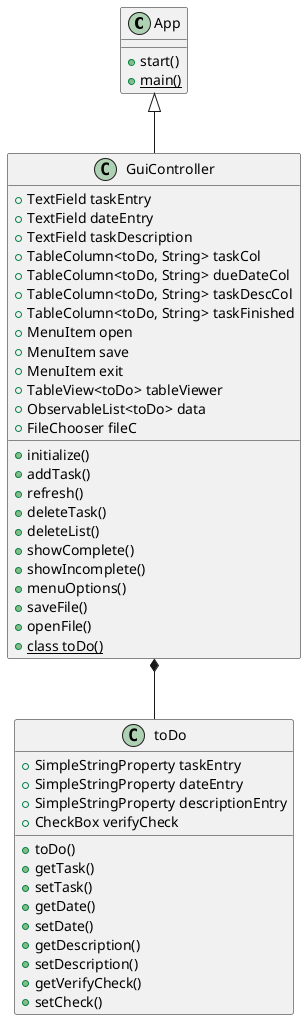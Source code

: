 @startuml
'https://plantuml.com/class-diagram

class App
class GuiController

GuiController *-- toDo
App <|-- GuiController

class GuiController {
    +initialize()
    +TextField taskEntry
    +TextField dateEntry
    +TextField taskDescription
    +TableColumn<toDo, String> taskCol
    +TableColumn<toDo, String> dueDateCol
    +TableColumn<toDo, String> taskDescCol
    +TableColumn<toDo, String> taskFinished
    +MenuItem open
    +MenuItem save
    +MenuItem exit
    +TableView<toDo> tableViewer
    +ObservableList<toDo> data
    +addTask()
    +refresh()
    +deleteTask()
    +deleteList()
    +showComplete()
    +showIncomplete()
    +menuOptions()
    +FileChooser fileC
    +saveFile()
    +openFile()
    {static} +class toDo()
}

class toDo {
    +SimpleStringProperty taskEntry
    +SimpleStringProperty dateEntry
    +SimpleStringProperty descriptionEntry
    +CheckBox verifyCheck
    +toDo()
    +getTask()
    +setTask()
    +getDate()
    +setDate()
    +getDescription()
    +setDescription()
    +getVerifyCheck()
    +setCheck()
}

class App {
    +start()
    {static} +main()
}
@enduml